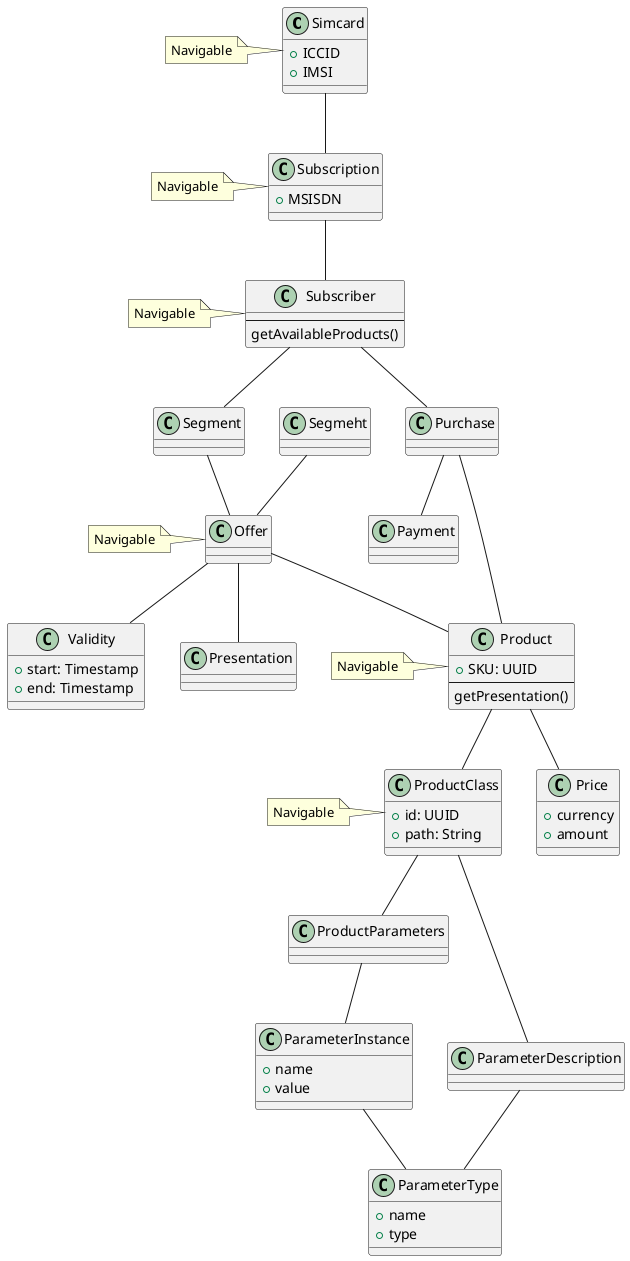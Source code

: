 @startuml


class Simcard {
  + ICCID
  + IMSI
}
note left: Navigable


class Subscription {
 + MSISDN
}
note left: Navigable


class ProductClass {
  + id: UUID
  + path: String
}
note left: Navigable

class ParameterType {
  + name
  + type
}


class ParameterInstance {
  + name
  + value
}

class Price {
+ currency
+ amount
}


class Product {
 + SKU: UUID
 --
 getPresentation()
}
note left: Navigable

class Validity {
 + start: Timestamp
 + end: Timestamp
}

class Subscriber {
--
  getAvailableProducts()
}
note left: Navigable

class Offer{
}
note left: Navigable






Simcard -- Subscription
Subscription -- Subscriber
Subscriber -- Purchase
Subscriber -- Segment
Segment -- Offer
Segmeht  -- Offer
Purchase -- Product
Purchase -- Payment
Offer -- Validity
Offer -- Presentation
Offer -- Product
Product -- Price
Product -- ProductClass
ProductClass -- ProductParameters
ProductClass -- ParameterDescription
ProductParameters -- ParameterInstance
ParameterDescription -- ParameterType
ParameterInstance -- ParameterType
@enduml
